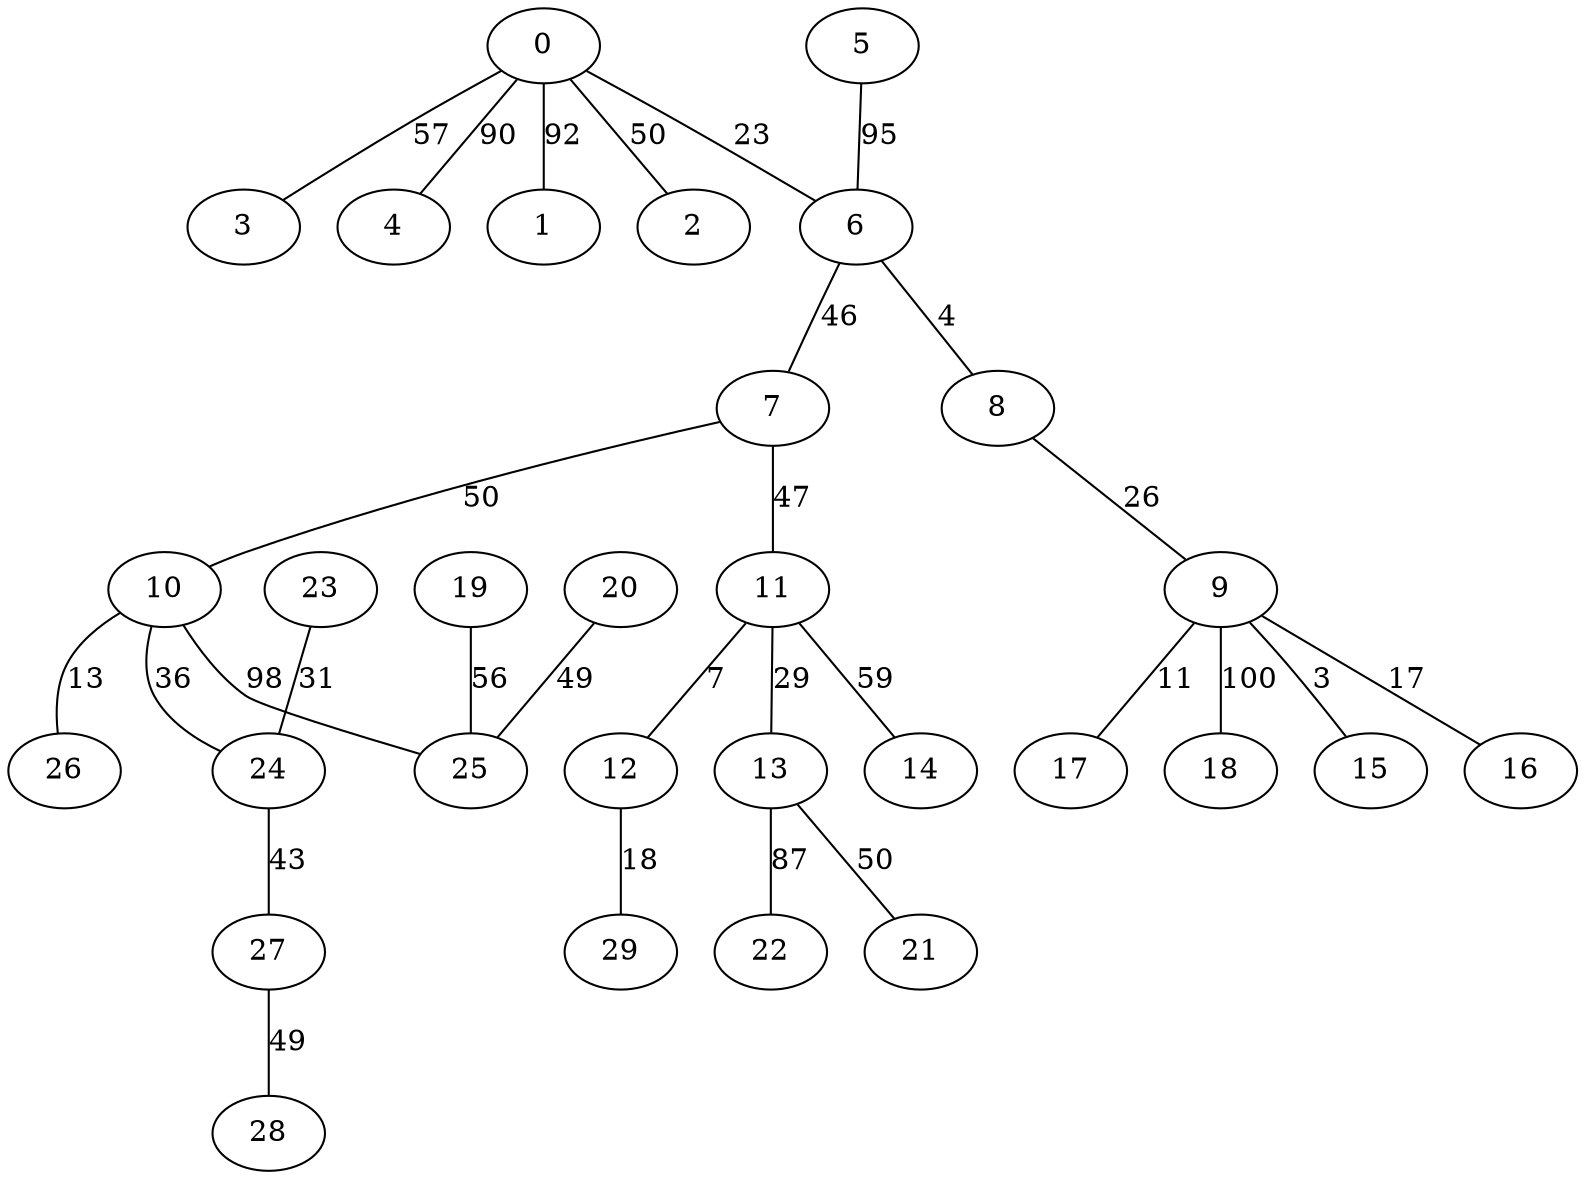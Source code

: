 graph {
  0 [label="0"];
  1 [label="1"];
  2 [label="2"];
  3 [label="3"];
  4 [label="4"];
  5 [label="5"];
  6 [label="6"];
  7 [label="7"];
  8 [label="8"];
  9 [label="9"];
  10 [label="10"];
  11 [label="11"];
  12 [label="12"];
  13 [label="13"];
  14 [label="14"];
  15 [label="15"];
  16 [label="16"];
  17 [label="17"];
  18 [label="18"];
  19 [label="19"];
  20 [label="20"];
  21 [label="21"];
  22 [label="22"];
  23 [label="23"];
  24 [label="24"];
  25 [label="25"];
  26 [label="26"];
  27 [label="27"];
  28 [label="28"];
  29 [label="29"];
  0 -- 4 [label="90"];
  0 -- 6 [label="23"];
  0 -- 3 [label="57"];
  0 -- 1 [label="92"];
  0 -- 2 [label="50"];
  5 -- 6 [label="95"];
  6 -- 7 [label="46"];
  6 -- 8 [label="4"];
  7 -- 11 [label="47"];
  7 -- 10 [label="50"];
  8 -- 9 [label="26"];
  9 -- 17 [label="11"];
  9 -- 18 [label="100"];
  9 -- 16 [label="17"];
  9 -- 15 [label="3"];
  10 -- 26 [label="13"];
  10 -- 25 [label="98"];
  10 -- 24 [label="36"];
  11 -- 13 [label="29"];
  11 -- 12 [label="7"];
  11 -- 14 [label="59"];
  12 -- 29 [label="18"];
  13 -- 22 [label="87"];
  13 -- 21 [label="50"];
  19 -- 25 [label="56"];
  20 -- 25 [label="49"];
  23 -- 24 [label="31"];
  24 -- 27 [label="43"];
  27 -- 28 [label="49"];
}